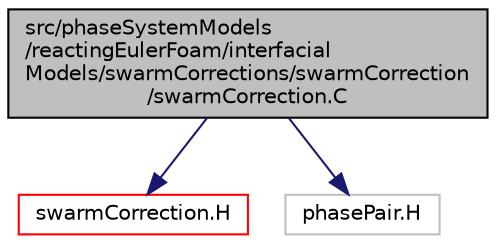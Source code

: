 digraph "src/phaseSystemModels/reactingEulerFoam/interfacialModels/swarmCorrections/swarmCorrection/swarmCorrection.C"
{
  bgcolor="transparent";
  edge [fontname="Helvetica",fontsize="10",labelfontname="Helvetica",labelfontsize="10"];
  node [fontname="Helvetica",fontsize="10",shape=record];
  Node1 [label="src/phaseSystemModels\l/reactingEulerFoam/interfacial\lModels/swarmCorrections/swarmCorrection\l/swarmCorrection.C",height=0.2,width=0.4,color="black", fillcolor="grey75", style="filled" fontcolor="black"];
  Node1 -> Node2 [color="midnightblue",fontsize="10",style="solid",fontname="Helvetica"];
  Node2 [label="swarmCorrection.H",height=0.2,width=0.4,color="red",URL="$src_2phaseSystemModels_2reactingEulerFoam_2interfacialModels_2swarmCorrections_2swarmCorrection_2swarmCorrection_8H.html"];
  Node1 -> Node3 [color="midnightblue",fontsize="10",style="solid",fontname="Helvetica"];
  Node3 [label="phasePair.H",height=0.2,width=0.4,color="grey75"];
}
